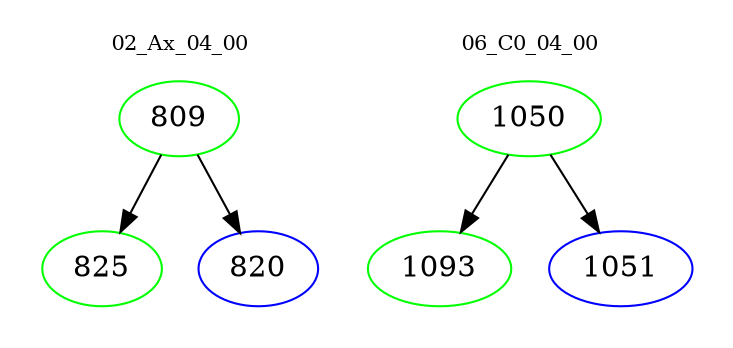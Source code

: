 digraph{
subgraph cluster_0 {
color = white
label = "02_Ax_04_00";
fontsize=10;
T0_809 [label="809", color="green"]
T0_809 -> T0_825 [color="black"]
T0_825 [label="825", color="green"]
T0_809 -> T0_820 [color="black"]
T0_820 [label="820", color="blue"]
}
subgraph cluster_1 {
color = white
label = "06_C0_04_00";
fontsize=10;
T1_1050 [label="1050", color="green"]
T1_1050 -> T1_1093 [color="black"]
T1_1093 [label="1093", color="green"]
T1_1050 -> T1_1051 [color="black"]
T1_1051 [label="1051", color="blue"]
}
}
